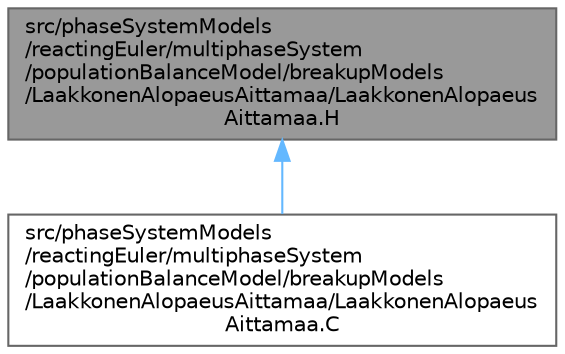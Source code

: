 digraph "src/phaseSystemModels/reactingEuler/multiphaseSystem/populationBalanceModel/breakupModels/LaakkonenAlopaeusAittamaa/LaakkonenAlopaeusAittamaa.H"
{
 // LATEX_PDF_SIZE
  bgcolor="transparent";
  edge [fontname=Helvetica,fontsize=10,labelfontname=Helvetica,labelfontsize=10];
  node [fontname=Helvetica,fontsize=10,shape=box,height=0.2,width=0.4];
  Node1 [id="Node000001",label="src/phaseSystemModels\l/reactingEuler/multiphaseSystem\l/populationBalanceModel/breakupModels\l/LaakkonenAlopaeusAittamaa/LaakkonenAlopaeus\lAittamaa.H",height=0.2,width=0.4,color="gray40", fillcolor="grey60", style="filled", fontcolor="black",tooltip=" "];
  Node1 -> Node2 [id="edge1_Node000001_Node000002",dir="back",color="steelblue1",style="solid",tooltip=" "];
  Node2 [id="Node000002",label="src/phaseSystemModels\l/reactingEuler/multiphaseSystem\l/populationBalanceModel/breakupModels\l/LaakkonenAlopaeusAittamaa/LaakkonenAlopaeus\lAittamaa.C",height=0.2,width=0.4,color="grey40", fillcolor="white", style="filled",URL="$LaakkonenAlopaeusAittamaa_8C.html",tooltip=" "];
}
